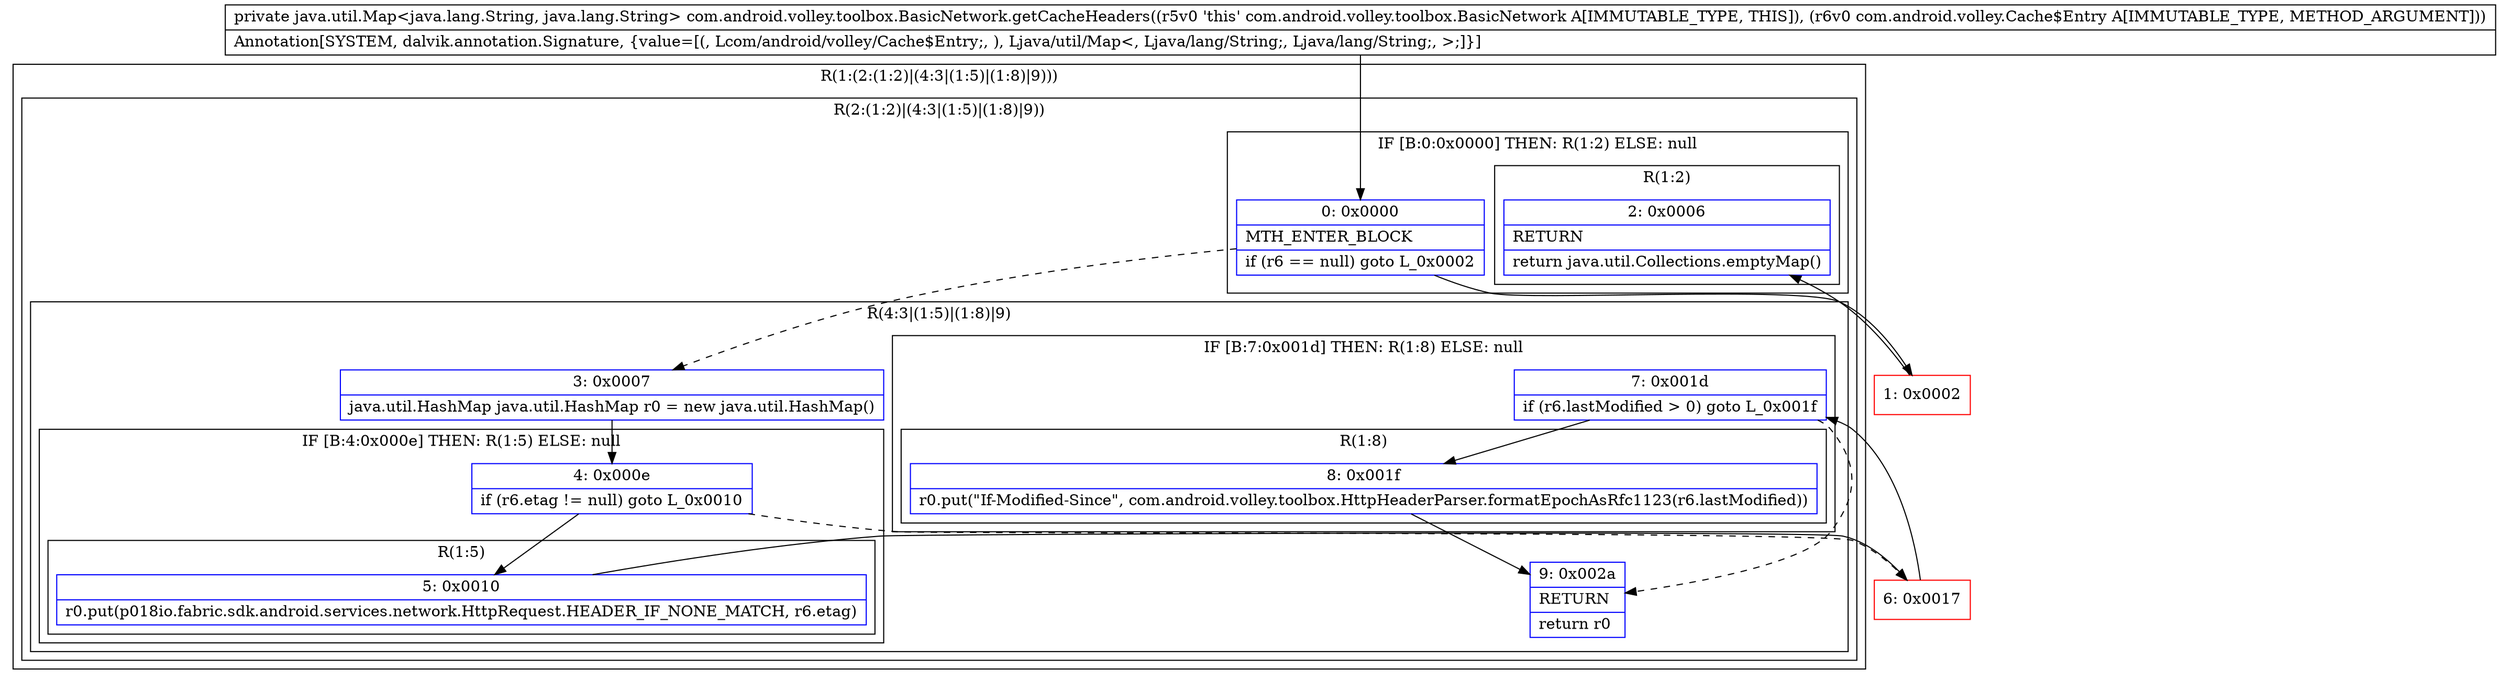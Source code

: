 digraph "CFG forcom.android.volley.toolbox.BasicNetwork.getCacheHeaders(Lcom\/android\/volley\/Cache$Entry;)Ljava\/util\/Map;" {
subgraph cluster_Region_728176323 {
label = "R(1:(2:(1:2)|(4:3|(1:5)|(1:8)|9)))";
node [shape=record,color=blue];
subgraph cluster_Region_803358479 {
label = "R(2:(1:2)|(4:3|(1:5)|(1:8)|9))";
node [shape=record,color=blue];
subgraph cluster_IfRegion_1458777783 {
label = "IF [B:0:0x0000] THEN: R(1:2) ELSE: null";
node [shape=record,color=blue];
Node_0 [shape=record,label="{0\:\ 0x0000|MTH_ENTER_BLOCK\l|if (r6 == null) goto L_0x0002\l}"];
subgraph cluster_Region_1160033828 {
label = "R(1:2)";
node [shape=record,color=blue];
Node_2 [shape=record,label="{2\:\ 0x0006|RETURN\l|return java.util.Collections.emptyMap()\l}"];
}
}
subgraph cluster_Region_323578007 {
label = "R(4:3|(1:5)|(1:8)|9)";
node [shape=record,color=blue];
Node_3 [shape=record,label="{3\:\ 0x0007|java.util.HashMap java.util.HashMap r0 = new java.util.HashMap()\l}"];
subgraph cluster_IfRegion_1449550157 {
label = "IF [B:4:0x000e] THEN: R(1:5) ELSE: null";
node [shape=record,color=blue];
Node_4 [shape=record,label="{4\:\ 0x000e|if (r6.etag != null) goto L_0x0010\l}"];
subgraph cluster_Region_686239743 {
label = "R(1:5)";
node [shape=record,color=blue];
Node_5 [shape=record,label="{5\:\ 0x0010|r0.put(p018io.fabric.sdk.android.services.network.HttpRequest.HEADER_IF_NONE_MATCH, r6.etag)\l}"];
}
}
subgraph cluster_IfRegion_1795268273 {
label = "IF [B:7:0x001d] THEN: R(1:8) ELSE: null";
node [shape=record,color=blue];
Node_7 [shape=record,label="{7\:\ 0x001d|if (r6.lastModified \> 0) goto L_0x001f\l}"];
subgraph cluster_Region_1335751528 {
label = "R(1:8)";
node [shape=record,color=blue];
Node_8 [shape=record,label="{8\:\ 0x001f|r0.put(\"If\-Modified\-Since\", com.android.volley.toolbox.HttpHeaderParser.formatEpochAsRfc1123(r6.lastModified))\l}"];
}
}
Node_9 [shape=record,label="{9\:\ 0x002a|RETURN\l|return r0\l}"];
}
}
}
Node_1 [shape=record,color=red,label="{1\:\ 0x0002}"];
Node_6 [shape=record,color=red,label="{6\:\ 0x0017}"];
MethodNode[shape=record,label="{private java.util.Map\<java.lang.String, java.lang.String\> com.android.volley.toolbox.BasicNetwork.getCacheHeaders((r5v0 'this' com.android.volley.toolbox.BasicNetwork A[IMMUTABLE_TYPE, THIS]), (r6v0 com.android.volley.Cache$Entry A[IMMUTABLE_TYPE, METHOD_ARGUMENT]))  | Annotation[SYSTEM, dalvik.annotation.Signature, \{value=[(, Lcom\/android\/volley\/Cache$Entry;, ), Ljava\/util\/Map\<, Ljava\/lang\/String;, Ljava\/lang\/String;, \>;]\}]\l}"];
MethodNode -> Node_0;
Node_0 -> Node_1;
Node_0 -> Node_3[style=dashed];
Node_3 -> Node_4;
Node_4 -> Node_5;
Node_4 -> Node_6[style=dashed];
Node_5 -> Node_6;
Node_7 -> Node_8;
Node_7 -> Node_9[style=dashed];
Node_8 -> Node_9;
Node_1 -> Node_2;
Node_6 -> Node_7;
}

